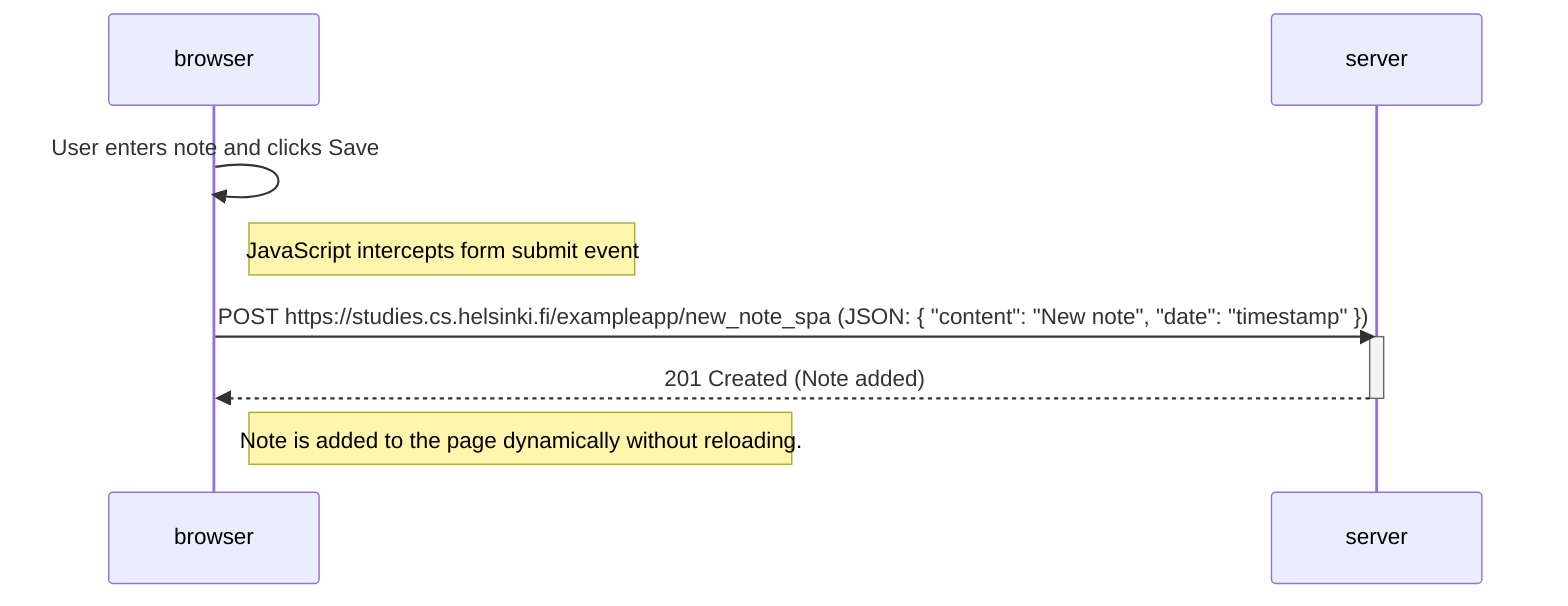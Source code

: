 sequenceDiagram
    participant browser
    participant server

    %% User creates new note via SPA
    browser->>browser: User enters note and clicks Save
    Note right of browser: JavaScript intercepts form submit event
    browser->>server: POST https://studies.cs.helsinki.fi/exampleapp/new_note_spa (JSON: { "content": "New note", "date": "timestamp" })
    activate server
    server-->>browser: 201 Created (Note added)
    deactivate server
    Note right of browser: Note is added to the page dynamically without reloading.